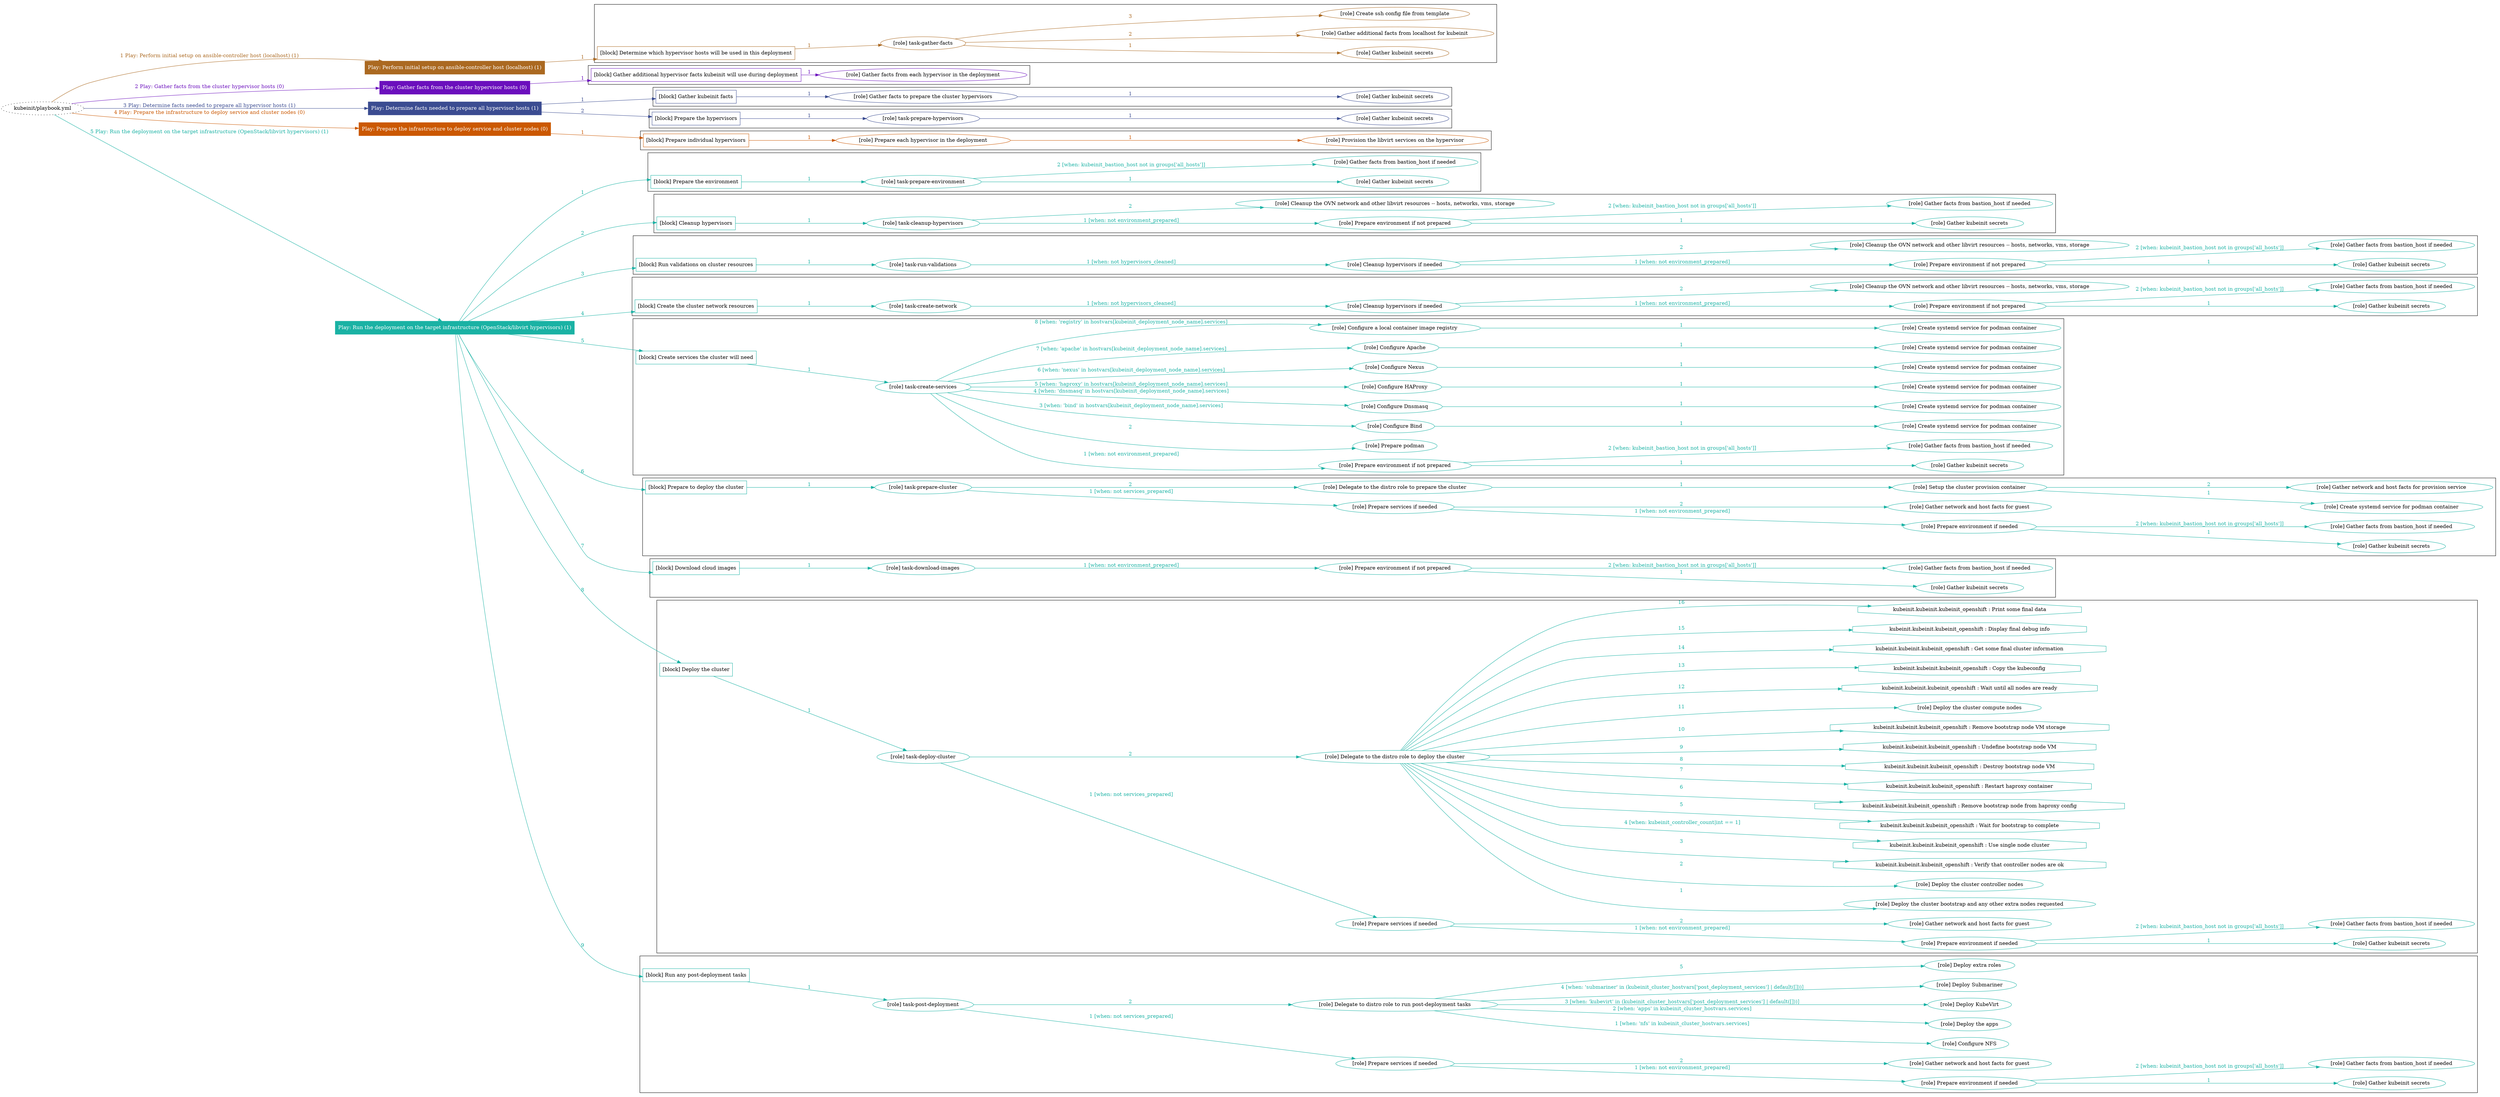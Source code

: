 digraph {
	graph [concentrate=true ordering=in rankdir=LR ratio=fill]
	edge [esep=5 sep=10]
	"kubeinit/playbook.yml" [URL="/home/runner/work/kubeinit/kubeinit/kubeinit/playbook.yml" id=playbook_0fa04921 style=dotted]
	"kubeinit/playbook.yml" -> play_e076de6a [label="1 Play: Perform initial setup on ansible-controller host (localhost) (1)" color="#ab6921" fontcolor="#ab6921" id=edge_play_e076de6a labeltooltip="1 Play: Perform initial setup on ansible-controller host (localhost) (1)" tooltip="1 Play: Perform initial setup on ansible-controller host (localhost) (1)"]
	subgraph "Play: Perform initial setup on ansible-controller host (localhost) (1)" {
		play_e076de6a [label="Play: Perform initial setup on ansible-controller host (localhost) (1)" URL="/home/runner/work/kubeinit/kubeinit/kubeinit/playbook.yml" color="#ab6921" fontcolor="#ffffff" id=play_e076de6a shape=box style=filled tooltip=localhost]
		play_e076de6a -> block_dc6c950f [label=1 color="#ab6921" fontcolor="#ab6921" id=edge_block_dc6c950f labeltooltip=1 tooltip=1]
		subgraph cluster_block_dc6c950f {
			block_dc6c950f [label="[block] Determine which hypervisor hosts will be used in this deployment" URL="/home/runner/work/kubeinit/kubeinit/kubeinit/playbook.yml" color="#ab6921" id=block_dc6c950f labeltooltip="Determine which hypervisor hosts will be used in this deployment" shape=box tooltip="Determine which hypervisor hosts will be used in this deployment"]
			block_dc6c950f -> role_a6e6f441 [label="1 " color="#ab6921" fontcolor="#ab6921" id=edge_role_a6e6f441 labeltooltip="1 " tooltip="1 "]
			subgraph "task-gather-facts" {
				role_a6e6f441 [label="[role] task-gather-facts" URL="/home/runner/work/kubeinit/kubeinit/kubeinit/playbook.yml" color="#ab6921" id=role_a6e6f441 tooltip="task-gather-facts"]
				role_a6e6f441 -> role_c9f23482 [label="1 " color="#ab6921" fontcolor="#ab6921" id=edge_role_c9f23482 labeltooltip="1 " tooltip="1 "]
				subgraph "Gather kubeinit secrets" {
					role_c9f23482 [label="[role] Gather kubeinit secrets" URL="/home/runner/.ansible/collections/ansible_collections/kubeinit/kubeinit/roles/kubeinit_prepare/tasks/build_hypervisors_group.yml" color="#ab6921" id=role_c9f23482 tooltip="Gather kubeinit secrets"]
				}
				role_a6e6f441 -> role_68ddd44d [label="2 " color="#ab6921" fontcolor="#ab6921" id=edge_role_68ddd44d labeltooltip="2 " tooltip="2 "]
				subgraph "Gather additional facts from localhost for kubeinit" {
					role_68ddd44d [label="[role] Gather additional facts from localhost for kubeinit" URL="/home/runner/.ansible/collections/ansible_collections/kubeinit/kubeinit/roles/kubeinit_prepare/tasks/build_hypervisors_group.yml" color="#ab6921" id=role_68ddd44d tooltip="Gather additional facts from localhost for kubeinit"]
				}
				role_a6e6f441 -> role_97f343ee [label="3 " color="#ab6921" fontcolor="#ab6921" id=edge_role_97f343ee labeltooltip="3 " tooltip="3 "]
				subgraph "Create ssh config file from template" {
					role_97f343ee [label="[role] Create ssh config file from template" URL="/home/runner/.ansible/collections/ansible_collections/kubeinit/kubeinit/roles/kubeinit_prepare/tasks/build_hypervisors_group.yml" color="#ab6921" id=role_97f343ee tooltip="Create ssh config file from template"]
				}
			}
		}
	}
	"kubeinit/playbook.yml" -> play_4fcb2e1f [label="2 Play: Gather facts from the cluster hypervisor hosts (0)" color="#6b0fbd" fontcolor="#6b0fbd" id=edge_play_4fcb2e1f labeltooltip="2 Play: Gather facts from the cluster hypervisor hosts (0)" tooltip="2 Play: Gather facts from the cluster hypervisor hosts (0)"]
	subgraph "Play: Gather facts from the cluster hypervisor hosts (0)" {
		play_4fcb2e1f [label="Play: Gather facts from the cluster hypervisor hosts (0)" URL="/home/runner/work/kubeinit/kubeinit/kubeinit/playbook.yml" color="#6b0fbd" fontcolor="#ffffff" id=play_4fcb2e1f shape=box style=filled tooltip="Play: Gather facts from the cluster hypervisor hosts (0)"]
		play_4fcb2e1f -> block_2bfc3418 [label=1 color="#6b0fbd" fontcolor="#6b0fbd" id=edge_block_2bfc3418 labeltooltip=1 tooltip=1]
		subgraph cluster_block_2bfc3418 {
			block_2bfc3418 [label="[block] Gather additional hypervisor facts kubeinit will use during deployment" URL="/home/runner/work/kubeinit/kubeinit/kubeinit/playbook.yml" color="#6b0fbd" id=block_2bfc3418 labeltooltip="Gather additional hypervisor facts kubeinit will use during deployment" shape=box tooltip="Gather additional hypervisor facts kubeinit will use during deployment"]
			block_2bfc3418 -> role_17d4d20e [label="1 " color="#6b0fbd" fontcolor="#6b0fbd" id=edge_role_17d4d20e labeltooltip="1 " tooltip="1 "]
			subgraph "Gather facts from each hypervisor in the deployment" {
				role_17d4d20e [label="[role] Gather facts from each hypervisor in the deployment" URL="/home/runner/work/kubeinit/kubeinit/kubeinit/playbook.yml" color="#6b0fbd" id=role_17d4d20e tooltip="Gather facts from each hypervisor in the deployment"]
			}
		}
	}
	"kubeinit/playbook.yml" -> play_7f5cf5a3 [label="3 Play: Determine facts needed to prepare all hypervisor hosts (1)" color="#3b4c91" fontcolor="#3b4c91" id=edge_play_7f5cf5a3 labeltooltip="3 Play: Determine facts needed to prepare all hypervisor hosts (1)" tooltip="3 Play: Determine facts needed to prepare all hypervisor hosts (1)"]
	subgraph "Play: Determine facts needed to prepare all hypervisor hosts (1)" {
		play_7f5cf5a3 [label="Play: Determine facts needed to prepare all hypervisor hosts (1)" URL="/home/runner/work/kubeinit/kubeinit/kubeinit/playbook.yml" color="#3b4c91" fontcolor="#ffffff" id=play_7f5cf5a3 shape=box style=filled tooltip=localhost]
		play_7f5cf5a3 -> block_0ebd4ff8 [label=1 color="#3b4c91" fontcolor="#3b4c91" id=edge_block_0ebd4ff8 labeltooltip=1 tooltip=1]
		subgraph cluster_block_0ebd4ff8 {
			block_0ebd4ff8 [label="[block] Gather kubeinit facts" URL="/home/runner/work/kubeinit/kubeinit/kubeinit/playbook.yml" color="#3b4c91" id=block_0ebd4ff8 labeltooltip="Gather kubeinit facts" shape=box tooltip="Gather kubeinit facts"]
			block_0ebd4ff8 -> role_6a927115 [label="1 " color="#3b4c91" fontcolor="#3b4c91" id=edge_role_6a927115 labeltooltip="1 " tooltip="1 "]
			subgraph "Gather facts to prepare the cluster hypervisors" {
				role_6a927115 [label="[role] Gather facts to prepare the cluster hypervisors" URL="/home/runner/work/kubeinit/kubeinit/kubeinit/playbook.yml" color="#3b4c91" id=role_6a927115 tooltip="Gather facts to prepare the cluster hypervisors"]
				role_6a927115 -> role_e4b0d57b [label="1 " color="#3b4c91" fontcolor="#3b4c91" id=edge_role_e4b0d57b labeltooltip="1 " tooltip="1 "]
				subgraph "Gather kubeinit secrets" {
					role_e4b0d57b [label="[role] Gather kubeinit secrets" URL="/home/runner/.ansible/collections/ansible_collections/kubeinit/kubeinit/roles/kubeinit_prepare/tasks/gather_kubeinit_facts.yml" color="#3b4c91" id=role_e4b0d57b tooltip="Gather kubeinit secrets"]
				}
			}
		}
		play_7f5cf5a3 -> block_b157caf7 [label=2 color="#3b4c91" fontcolor="#3b4c91" id=edge_block_b157caf7 labeltooltip=2 tooltip=2]
		subgraph cluster_block_b157caf7 {
			block_b157caf7 [label="[block] Prepare the hypervisors" URL="/home/runner/work/kubeinit/kubeinit/kubeinit/playbook.yml" color="#3b4c91" id=block_b157caf7 labeltooltip="Prepare the hypervisors" shape=box tooltip="Prepare the hypervisors"]
			block_b157caf7 -> role_3400e676 [label="1 " color="#3b4c91" fontcolor="#3b4c91" id=edge_role_3400e676 labeltooltip="1 " tooltip="1 "]
			subgraph "task-prepare-hypervisors" {
				role_3400e676 [label="[role] task-prepare-hypervisors" URL="/home/runner/work/kubeinit/kubeinit/kubeinit/playbook.yml" color="#3b4c91" id=role_3400e676 tooltip="task-prepare-hypervisors"]
				role_3400e676 -> role_5ebdc38c [label="1 " color="#3b4c91" fontcolor="#3b4c91" id=edge_role_5ebdc38c labeltooltip="1 " tooltip="1 "]
				subgraph "Gather kubeinit secrets" {
					role_5ebdc38c [label="[role] Gather kubeinit secrets" URL="/home/runner/.ansible/collections/ansible_collections/kubeinit/kubeinit/roles/kubeinit_prepare/tasks/gather_kubeinit_facts.yml" color="#3b4c91" id=role_5ebdc38c tooltip="Gather kubeinit secrets"]
				}
			}
		}
	}
	"kubeinit/playbook.yml" -> play_e85b53b2 [label="4 Play: Prepare the infrastructure to deploy service and cluster nodes (0)" color="#cb5801" fontcolor="#cb5801" id=edge_play_e85b53b2 labeltooltip="4 Play: Prepare the infrastructure to deploy service and cluster nodes (0)" tooltip="4 Play: Prepare the infrastructure to deploy service and cluster nodes (0)"]
	subgraph "Play: Prepare the infrastructure to deploy service and cluster nodes (0)" {
		play_e85b53b2 [label="Play: Prepare the infrastructure to deploy service and cluster nodes (0)" URL="/home/runner/work/kubeinit/kubeinit/kubeinit/playbook.yml" color="#cb5801" fontcolor="#ffffff" id=play_e85b53b2 shape=box style=filled tooltip="Play: Prepare the infrastructure to deploy service and cluster nodes (0)"]
		play_e85b53b2 -> block_70886ce5 [label=1 color="#cb5801" fontcolor="#cb5801" id=edge_block_70886ce5 labeltooltip=1 tooltip=1]
		subgraph cluster_block_70886ce5 {
			block_70886ce5 [label="[block] Prepare individual hypervisors" URL="/home/runner/work/kubeinit/kubeinit/kubeinit/playbook.yml" color="#cb5801" id=block_70886ce5 labeltooltip="Prepare individual hypervisors" shape=box tooltip="Prepare individual hypervisors"]
			block_70886ce5 -> role_8e0f3b02 [label="1 " color="#cb5801" fontcolor="#cb5801" id=edge_role_8e0f3b02 labeltooltip="1 " tooltip="1 "]
			subgraph "Prepare each hypervisor in the deployment" {
				role_8e0f3b02 [label="[role] Prepare each hypervisor in the deployment" URL="/home/runner/work/kubeinit/kubeinit/kubeinit/playbook.yml" color="#cb5801" id=role_8e0f3b02 tooltip="Prepare each hypervisor in the deployment"]
				role_8e0f3b02 -> role_0ad50e66 [label="1 " color="#cb5801" fontcolor="#cb5801" id=edge_role_0ad50e66 labeltooltip="1 " tooltip="1 "]
				subgraph "Provision the libvirt services on the hypervisor" {
					role_0ad50e66 [label="[role] Provision the libvirt services on the hypervisor" URL="/home/runner/.ansible/collections/ansible_collections/kubeinit/kubeinit/roles/kubeinit_prepare/tasks/prepare_hypervisor.yml" color="#cb5801" id=role_0ad50e66 tooltip="Provision the libvirt services on the hypervisor"]
				}
			}
		}
	}
	"kubeinit/playbook.yml" -> play_2dfc1267 [label="5 Play: Run the deployment on the target infrastructure (OpenStack/libvirt hypervisors) (1)" color="#1ab2a4" fontcolor="#1ab2a4" id=edge_play_2dfc1267 labeltooltip="5 Play: Run the deployment on the target infrastructure (OpenStack/libvirt hypervisors) (1)" tooltip="5 Play: Run the deployment on the target infrastructure (OpenStack/libvirt hypervisors) (1)"]
	subgraph "Play: Run the deployment on the target infrastructure (OpenStack/libvirt hypervisors) (1)" {
		play_2dfc1267 [label="Play: Run the deployment on the target infrastructure (OpenStack/libvirt hypervisors) (1)" URL="/home/runner/work/kubeinit/kubeinit/kubeinit/playbook.yml" color="#1ab2a4" fontcolor="#ffffff" id=play_2dfc1267 shape=box style=filled tooltip=localhost]
		play_2dfc1267 -> block_8573de5f [label=1 color="#1ab2a4" fontcolor="#1ab2a4" id=edge_block_8573de5f labeltooltip=1 tooltip=1]
		subgraph cluster_block_8573de5f {
			block_8573de5f [label="[block] Prepare the environment" URL="/home/runner/work/kubeinit/kubeinit/kubeinit/playbook.yml" color="#1ab2a4" id=block_8573de5f labeltooltip="Prepare the environment" shape=box tooltip="Prepare the environment"]
			block_8573de5f -> role_940950f2 [label="1 " color="#1ab2a4" fontcolor="#1ab2a4" id=edge_role_940950f2 labeltooltip="1 " tooltip="1 "]
			subgraph "task-prepare-environment" {
				role_940950f2 [label="[role] task-prepare-environment" URL="/home/runner/work/kubeinit/kubeinit/kubeinit/playbook.yml" color="#1ab2a4" id=role_940950f2 tooltip="task-prepare-environment"]
				role_940950f2 -> role_560840c6 [label="1 " color="#1ab2a4" fontcolor="#1ab2a4" id=edge_role_560840c6 labeltooltip="1 " tooltip="1 "]
				subgraph "Gather kubeinit secrets" {
					role_560840c6 [label="[role] Gather kubeinit secrets" URL="/home/runner/.ansible/collections/ansible_collections/kubeinit/kubeinit/roles/kubeinit_prepare/tasks/gather_kubeinit_facts.yml" color="#1ab2a4" id=role_560840c6 tooltip="Gather kubeinit secrets"]
				}
				role_940950f2 -> role_d4827a5c [label="2 [when: kubeinit_bastion_host not in groups['all_hosts']]" color="#1ab2a4" fontcolor="#1ab2a4" id=edge_role_d4827a5c labeltooltip="2 [when: kubeinit_bastion_host not in groups['all_hosts']]" tooltip="2 [when: kubeinit_bastion_host not in groups['all_hosts']]"]
				subgraph "Gather facts from bastion_host if needed" {
					role_d4827a5c [label="[role] Gather facts from bastion_host if needed" URL="/home/runner/.ansible/collections/ansible_collections/kubeinit/kubeinit/roles/kubeinit_prepare/tasks/main.yml" color="#1ab2a4" id=role_d4827a5c tooltip="Gather facts from bastion_host if needed"]
				}
			}
		}
		play_2dfc1267 -> block_7d630df0 [label=2 color="#1ab2a4" fontcolor="#1ab2a4" id=edge_block_7d630df0 labeltooltip=2 tooltip=2]
		subgraph cluster_block_7d630df0 {
			block_7d630df0 [label="[block] Cleanup hypervisors" URL="/home/runner/work/kubeinit/kubeinit/kubeinit/playbook.yml" color="#1ab2a4" id=block_7d630df0 labeltooltip="Cleanup hypervisors" shape=box tooltip="Cleanup hypervisors"]
			block_7d630df0 -> role_e759a8ca [label="1 " color="#1ab2a4" fontcolor="#1ab2a4" id=edge_role_e759a8ca labeltooltip="1 " tooltip="1 "]
			subgraph "task-cleanup-hypervisors" {
				role_e759a8ca [label="[role] task-cleanup-hypervisors" URL="/home/runner/work/kubeinit/kubeinit/kubeinit/playbook.yml" color="#1ab2a4" id=role_e759a8ca tooltip="task-cleanup-hypervisors"]
				role_e759a8ca -> role_7347b9a8 [label="1 [when: not environment_prepared]" color="#1ab2a4" fontcolor="#1ab2a4" id=edge_role_7347b9a8 labeltooltip="1 [when: not environment_prepared]" tooltip="1 [when: not environment_prepared]"]
				subgraph "Prepare environment if not prepared" {
					role_7347b9a8 [label="[role] Prepare environment if not prepared" URL="/home/runner/.ansible/collections/ansible_collections/kubeinit/kubeinit/roles/kubeinit_libvirt/tasks/cleanup_hypervisors.yml" color="#1ab2a4" id=role_7347b9a8 tooltip="Prepare environment if not prepared"]
					role_7347b9a8 -> role_3bb56eca [label="1 " color="#1ab2a4" fontcolor="#1ab2a4" id=edge_role_3bb56eca labeltooltip="1 " tooltip="1 "]
					subgraph "Gather kubeinit secrets" {
						role_3bb56eca [label="[role] Gather kubeinit secrets" URL="/home/runner/.ansible/collections/ansible_collections/kubeinit/kubeinit/roles/kubeinit_prepare/tasks/gather_kubeinit_facts.yml" color="#1ab2a4" id=role_3bb56eca tooltip="Gather kubeinit secrets"]
					}
					role_7347b9a8 -> role_ee92e6c6 [label="2 [when: kubeinit_bastion_host not in groups['all_hosts']]" color="#1ab2a4" fontcolor="#1ab2a4" id=edge_role_ee92e6c6 labeltooltip="2 [when: kubeinit_bastion_host not in groups['all_hosts']]" tooltip="2 [when: kubeinit_bastion_host not in groups['all_hosts']]"]
					subgraph "Gather facts from bastion_host if needed" {
						role_ee92e6c6 [label="[role] Gather facts from bastion_host if needed" URL="/home/runner/.ansible/collections/ansible_collections/kubeinit/kubeinit/roles/kubeinit_prepare/tasks/main.yml" color="#1ab2a4" id=role_ee92e6c6 tooltip="Gather facts from bastion_host if needed"]
					}
				}
				role_e759a8ca -> role_2d4527f3 [label="2 " color="#1ab2a4" fontcolor="#1ab2a4" id=edge_role_2d4527f3 labeltooltip="2 " tooltip="2 "]
				subgraph "Cleanup the OVN network and other libvirt resources -- hosts, networks, vms, storage" {
					role_2d4527f3 [label="[role] Cleanup the OVN network and other libvirt resources -- hosts, networks, vms, storage" URL="/home/runner/.ansible/collections/ansible_collections/kubeinit/kubeinit/roles/kubeinit_libvirt/tasks/cleanup_hypervisors.yml" color="#1ab2a4" id=role_2d4527f3 tooltip="Cleanup the OVN network and other libvirt resources -- hosts, networks, vms, storage"]
				}
			}
		}
		play_2dfc1267 -> block_4748a9b4 [label=3 color="#1ab2a4" fontcolor="#1ab2a4" id=edge_block_4748a9b4 labeltooltip=3 tooltip=3]
		subgraph cluster_block_4748a9b4 {
			block_4748a9b4 [label="[block] Run validations on cluster resources" URL="/home/runner/work/kubeinit/kubeinit/kubeinit/playbook.yml" color="#1ab2a4" id=block_4748a9b4 labeltooltip="Run validations on cluster resources" shape=box tooltip="Run validations on cluster resources"]
			block_4748a9b4 -> role_20a52fe1 [label="1 " color="#1ab2a4" fontcolor="#1ab2a4" id=edge_role_20a52fe1 labeltooltip="1 " tooltip="1 "]
			subgraph "task-run-validations" {
				role_20a52fe1 [label="[role] task-run-validations" URL="/home/runner/work/kubeinit/kubeinit/kubeinit/playbook.yml" color="#1ab2a4" id=role_20a52fe1 tooltip="task-run-validations"]
				role_20a52fe1 -> role_279c3eee [label="1 [when: not hypervisors_cleaned]" color="#1ab2a4" fontcolor="#1ab2a4" id=edge_role_279c3eee labeltooltip="1 [when: not hypervisors_cleaned]" tooltip="1 [when: not hypervisors_cleaned]"]
				subgraph "Cleanup hypervisors if needed" {
					role_279c3eee [label="[role] Cleanup hypervisors if needed" URL="/home/runner/.ansible/collections/ansible_collections/kubeinit/kubeinit/roles/kubeinit_validations/tasks/main.yml" color="#1ab2a4" id=role_279c3eee tooltip="Cleanup hypervisors if needed"]
					role_279c3eee -> role_2a76811b [label="1 [when: not environment_prepared]" color="#1ab2a4" fontcolor="#1ab2a4" id=edge_role_2a76811b labeltooltip="1 [when: not environment_prepared]" tooltip="1 [when: not environment_prepared]"]
					subgraph "Prepare environment if not prepared" {
						role_2a76811b [label="[role] Prepare environment if not prepared" URL="/home/runner/.ansible/collections/ansible_collections/kubeinit/kubeinit/roles/kubeinit_libvirt/tasks/cleanup_hypervisors.yml" color="#1ab2a4" id=role_2a76811b tooltip="Prepare environment if not prepared"]
						role_2a76811b -> role_280d055b [label="1 " color="#1ab2a4" fontcolor="#1ab2a4" id=edge_role_280d055b labeltooltip="1 " tooltip="1 "]
						subgraph "Gather kubeinit secrets" {
							role_280d055b [label="[role] Gather kubeinit secrets" URL="/home/runner/.ansible/collections/ansible_collections/kubeinit/kubeinit/roles/kubeinit_prepare/tasks/gather_kubeinit_facts.yml" color="#1ab2a4" id=role_280d055b tooltip="Gather kubeinit secrets"]
						}
						role_2a76811b -> role_85e46593 [label="2 [when: kubeinit_bastion_host not in groups['all_hosts']]" color="#1ab2a4" fontcolor="#1ab2a4" id=edge_role_85e46593 labeltooltip="2 [when: kubeinit_bastion_host not in groups['all_hosts']]" tooltip="2 [when: kubeinit_bastion_host not in groups['all_hosts']]"]
						subgraph "Gather facts from bastion_host if needed" {
							role_85e46593 [label="[role] Gather facts from bastion_host if needed" URL="/home/runner/.ansible/collections/ansible_collections/kubeinit/kubeinit/roles/kubeinit_prepare/tasks/main.yml" color="#1ab2a4" id=role_85e46593 tooltip="Gather facts from bastion_host if needed"]
						}
					}
					role_279c3eee -> role_9de65126 [label="2 " color="#1ab2a4" fontcolor="#1ab2a4" id=edge_role_9de65126 labeltooltip="2 " tooltip="2 "]
					subgraph "Cleanup the OVN network and other libvirt resources -- hosts, networks, vms, storage" {
						role_9de65126 [label="[role] Cleanup the OVN network and other libvirt resources -- hosts, networks, vms, storage" URL="/home/runner/.ansible/collections/ansible_collections/kubeinit/kubeinit/roles/kubeinit_libvirt/tasks/cleanup_hypervisors.yml" color="#1ab2a4" id=role_9de65126 tooltip="Cleanup the OVN network and other libvirt resources -- hosts, networks, vms, storage"]
					}
				}
			}
		}
		play_2dfc1267 -> block_26a7fe11 [label=4 color="#1ab2a4" fontcolor="#1ab2a4" id=edge_block_26a7fe11 labeltooltip=4 tooltip=4]
		subgraph cluster_block_26a7fe11 {
			block_26a7fe11 [label="[block] Create the cluster network resources" URL="/home/runner/work/kubeinit/kubeinit/kubeinit/playbook.yml" color="#1ab2a4" id=block_26a7fe11 labeltooltip="Create the cluster network resources" shape=box tooltip="Create the cluster network resources"]
			block_26a7fe11 -> role_3e7ed0b0 [label="1 " color="#1ab2a4" fontcolor="#1ab2a4" id=edge_role_3e7ed0b0 labeltooltip="1 " tooltip="1 "]
			subgraph "task-create-network" {
				role_3e7ed0b0 [label="[role] task-create-network" URL="/home/runner/work/kubeinit/kubeinit/kubeinit/playbook.yml" color="#1ab2a4" id=role_3e7ed0b0 tooltip="task-create-network"]
				role_3e7ed0b0 -> role_7c854e51 [label="1 [when: not hypervisors_cleaned]" color="#1ab2a4" fontcolor="#1ab2a4" id=edge_role_7c854e51 labeltooltip="1 [when: not hypervisors_cleaned]" tooltip="1 [when: not hypervisors_cleaned]"]
				subgraph "Cleanup hypervisors if needed" {
					role_7c854e51 [label="[role] Cleanup hypervisors if needed" URL="/home/runner/.ansible/collections/ansible_collections/kubeinit/kubeinit/roles/kubeinit_libvirt/tasks/create_network.yml" color="#1ab2a4" id=role_7c854e51 tooltip="Cleanup hypervisors if needed"]
					role_7c854e51 -> role_d7b5487a [label="1 [when: not environment_prepared]" color="#1ab2a4" fontcolor="#1ab2a4" id=edge_role_d7b5487a labeltooltip="1 [when: not environment_prepared]" tooltip="1 [when: not environment_prepared]"]
					subgraph "Prepare environment if not prepared" {
						role_d7b5487a [label="[role] Prepare environment if not prepared" URL="/home/runner/.ansible/collections/ansible_collections/kubeinit/kubeinit/roles/kubeinit_libvirt/tasks/cleanup_hypervisors.yml" color="#1ab2a4" id=role_d7b5487a tooltip="Prepare environment if not prepared"]
						role_d7b5487a -> role_04d8aa39 [label="1 " color="#1ab2a4" fontcolor="#1ab2a4" id=edge_role_04d8aa39 labeltooltip="1 " tooltip="1 "]
						subgraph "Gather kubeinit secrets" {
							role_04d8aa39 [label="[role] Gather kubeinit secrets" URL="/home/runner/.ansible/collections/ansible_collections/kubeinit/kubeinit/roles/kubeinit_prepare/tasks/gather_kubeinit_facts.yml" color="#1ab2a4" id=role_04d8aa39 tooltip="Gather kubeinit secrets"]
						}
						role_d7b5487a -> role_050a5434 [label="2 [when: kubeinit_bastion_host not in groups['all_hosts']]" color="#1ab2a4" fontcolor="#1ab2a4" id=edge_role_050a5434 labeltooltip="2 [when: kubeinit_bastion_host not in groups['all_hosts']]" tooltip="2 [when: kubeinit_bastion_host not in groups['all_hosts']]"]
						subgraph "Gather facts from bastion_host if needed" {
							role_050a5434 [label="[role] Gather facts from bastion_host if needed" URL="/home/runner/.ansible/collections/ansible_collections/kubeinit/kubeinit/roles/kubeinit_prepare/tasks/main.yml" color="#1ab2a4" id=role_050a5434 tooltip="Gather facts from bastion_host if needed"]
						}
					}
					role_7c854e51 -> role_04660c5a [label="2 " color="#1ab2a4" fontcolor="#1ab2a4" id=edge_role_04660c5a labeltooltip="2 " tooltip="2 "]
					subgraph "Cleanup the OVN network and other libvirt resources -- hosts, networks, vms, storage" {
						role_04660c5a [label="[role] Cleanup the OVN network and other libvirt resources -- hosts, networks, vms, storage" URL="/home/runner/.ansible/collections/ansible_collections/kubeinit/kubeinit/roles/kubeinit_libvirt/tasks/cleanup_hypervisors.yml" color="#1ab2a4" id=role_04660c5a tooltip="Cleanup the OVN network and other libvirt resources -- hosts, networks, vms, storage"]
					}
				}
			}
		}
		play_2dfc1267 -> block_587d96e2 [label=5 color="#1ab2a4" fontcolor="#1ab2a4" id=edge_block_587d96e2 labeltooltip=5 tooltip=5]
		subgraph cluster_block_587d96e2 {
			block_587d96e2 [label="[block] Create services the cluster will need" URL="/home/runner/work/kubeinit/kubeinit/kubeinit/playbook.yml" color="#1ab2a4" id=block_587d96e2 labeltooltip="Create services the cluster will need" shape=box tooltip="Create services the cluster will need"]
			block_587d96e2 -> role_eae68827 [label="1 " color="#1ab2a4" fontcolor="#1ab2a4" id=edge_role_eae68827 labeltooltip="1 " tooltip="1 "]
			subgraph "task-create-services" {
				role_eae68827 [label="[role] task-create-services" URL="/home/runner/work/kubeinit/kubeinit/kubeinit/playbook.yml" color="#1ab2a4" id=role_eae68827 tooltip="task-create-services"]
				role_eae68827 -> role_3bcf0bf5 [label="1 [when: not environment_prepared]" color="#1ab2a4" fontcolor="#1ab2a4" id=edge_role_3bcf0bf5 labeltooltip="1 [when: not environment_prepared]" tooltip="1 [when: not environment_prepared]"]
				subgraph "Prepare environment if not prepared" {
					role_3bcf0bf5 [label="[role] Prepare environment if not prepared" URL="/home/runner/.ansible/collections/ansible_collections/kubeinit/kubeinit/roles/kubeinit_services/tasks/main.yml" color="#1ab2a4" id=role_3bcf0bf5 tooltip="Prepare environment if not prepared"]
					role_3bcf0bf5 -> role_95ec4dc4 [label="1 " color="#1ab2a4" fontcolor="#1ab2a4" id=edge_role_95ec4dc4 labeltooltip="1 " tooltip="1 "]
					subgraph "Gather kubeinit secrets" {
						role_95ec4dc4 [label="[role] Gather kubeinit secrets" URL="/home/runner/.ansible/collections/ansible_collections/kubeinit/kubeinit/roles/kubeinit_prepare/tasks/gather_kubeinit_facts.yml" color="#1ab2a4" id=role_95ec4dc4 tooltip="Gather kubeinit secrets"]
					}
					role_3bcf0bf5 -> role_1c89cf77 [label="2 [when: kubeinit_bastion_host not in groups['all_hosts']]" color="#1ab2a4" fontcolor="#1ab2a4" id=edge_role_1c89cf77 labeltooltip="2 [when: kubeinit_bastion_host not in groups['all_hosts']]" tooltip="2 [when: kubeinit_bastion_host not in groups['all_hosts']]"]
					subgraph "Gather facts from bastion_host if needed" {
						role_1c89cf77 [label="[role] Gather facts from bastion_host if needed" URL="/home/runner/.ansible/collections/ansible_collections/kubeinit/kubeinit/roles/kubeinit_prepare/tasks/main.yml" color="#1ab2a4" id=role_1c89cf77 tooltip="Gather facts from bastion_host if needed"]
					}
				}
				role_eae68827 -> role_b178df1f [label="2 " color="#1ab2a4" fontcolor="#1ab2a4" id=edge_role_b178df1f labeltooltip="2 " tooltip="2 "]
				subgraph "Prepare podman" {
					role_b178df1f [label="[role] Prepare podman" URL="/home/runner/.ansible/collections/ansible_collections/kubeinit/kubeinit/roles/kubeinit_services/tasks/00_create_service_pod.yml" color="#1ab2a4" id=role_b178df1f tooltip="Prepare podman"]
				}
				role_eae68827 -> role_2e9172dc [label="3 [when: 'bind' in hostvars[kubeinit_deployment_node_name].services]" color="#1ab2a4" fontcolor="#1ab2a4" id=edge_role_2e9172dc labeltooltip="3 [when: 'bind' in hostvars[kubeinit_deployment_node_name].services]" tooltip="3 [when: 'bind' in hostvars[kubeinit_deployment_node_name].services]"]
				subgraph "Configure Bind" {
					role_2e9172dc [label="[role] Configure Bind" URL="/home/runner/.ansible/collections/ansible_collections/kubeinit/kubeinit/roles/kubeinit_services/tasks/start_services_containers.yml" color="#1ab2a4" id=role_2e9172dc tooltip="Configure Bind"]
					role_2e9172dc -> role_46ebaf37 [label="1 " color="#1ab2a4" fontcolor="#1ab2a4" id=edge_role_46ebaf37 labeltooltip="1 " tooltip="1 "]
					subgraph "Create systemd service for podman container" {
						role_46ebaf37 [label="[role] Create systemd service for podman container" URL="/home/runner/.ansible/collections/ansible_collections/kubeinit/kubeinit/roles/kubeinit_bind/tasks/main.yml" color="#1ab2a4" id=role_46ebaf37 tooltip="Create systemd service for podman container"]
					}
				}
				role_eae68827 -> role_d30328cf [label="4 [when: 'dnsmasq' in hostvars[kubeinit_deployment_node_name].services]" color="#1ab2a4" fontcolor="#1ab2a4" id=edge_role_d30328cf labeltooltip="4 [when: 'dnsmasq' in hostvars[kubeinit_deployment_node_name].services]" tooltip="4 [when: 'dnsmasq' in hostvars[kubeinit_deployment_node_name].services]"]
				subgraph "Configure Dnsmasq" {
					role_d30328cf [label="[role] Configure Dnsmasq" URL="/home/runner/.ansible/collections/ansible_collections/kubeinit/kubeinit/roles/kubeinit_services/tasks/start_services_containers.yml" color="#1ab2a4" id=role_d30328cf tooltip="Configure Dnsmasq"]
					role_d30328cf -> role_c5271168 [label="1 " color="#1ab2a4" fontcolor="#1ab2a4" id=edge_role_c5271168 labeltooltip="1 " tooltip="1 "]
					subgraph "Create systemd service for podman container" {
						role_c5271168 [label="[role] Create systemd service for podman container" URL="/home/runner/.ansible/collections/ansible_collections/kubeinit/kubeinit/roles/kubeinit_dnsmasq/tasks/main.yml" color="#1ab2a4" id=role_c5271168 tooltip="Create systemd service for podman container"]
					}
				}
				role_eae68827 -> role_985c0a6b [label="5 [when: 'haproxy' in hostvars[kubeinit_deployment_node_name].services]" color="#1ab2a4" fontcolor="#1ab2a4" id=edge_role_985c0a6b labeltooltip="5 [when: 'haproxy' in hostvars[kubeinit_deployment_node_name].services]" tooltip="5 [when: 'haproxy' in hostvars[kubeinit_deployment_node_name].services]"]
				subgraph "Configure HAProxy" {
					role_985c0a6b [label="[role] Configure HAProxy" URL="/home/runner/.ansible/collections/ansible_collections/kubeinit/kubeinit/roles/kubeinit_services/tasks/start_services_containers.yml" color="#1ab2a4" id=role_985c0a6b tooltip="Configure HAProxy"]
					role_985c0a6b -> role_fa037cb7 [label="1 " color="#1ab2a4" fontcolor="#1ab2a4" id=edge_role_fa037cb7 labeltooltip="1 " tooltip="1 "]
					subgraph "Create systemd service for podman container" {
						role_fa037cb7 [label="[role] Create systemd service for podman container" URL="/home/runner/.ansible/collections/ansible_collections/kubeinit/kubeinit/roles/kubeinit_haproxy/tasks/main.yml" color="#1ab2a4" id=role_fa037cb7 tooltip="Create systemd service for podman container"]
					}
				}
				role_eae68827 -> role_628ab729 [label="6 [when: 'nexus' in hostvars[kubeinit_deployment_node_name].services]" color="#1ab2a4" fontcolor="#1ab2a4" id=edge_role_628ab729 labeltooltip="6 [when: 'nexus' in hostvars[kubeinit_deployment_node_name].services]" tooltip="6 [when: 'nexus' in hostvars[kubeinit_deployment_node_name].services]"]
				subgraph "Configure Nexus" {
					role_628ab729 [label="[role] Configure Nexus" URL="/home/runner/.ansible/collections/ansible_collections/kubeinit/kubeinit/roles/kubeinit_services/tasks/start_services_containers.yml" color="#1ab2a4" id=role_628ab729 tooltip="Configure Nexus"]
					role_628ab729 -> role_b8e625db [label="1 " color="#1ab2a4" fontcolor="#1ab2a4" id=edge_role_b8e625db labeltooltip="1 " tooltip="1 "]
					subgraph "Create systemd service for podman container" {
						role_b8e625db [label="[role] Create systemd service for podman container" URL="/home/runner/.ansible/collections/ansible_collections/kubeinit/kubeinit/roles/kubeinit_nexus/tasks/main.yml" color="#1ab2a4" id=role_b8e625db tooltip="Create systemd service for podman container"]
					}
				}
				role_eae68827 -> role_2ea1ea09 [label="7 [when: 'apache' in hostvars[kubeinit_deployment_node_name].services]" color="#1ab2a4" fontcolor="#1ab2a4" id=edge_role_2ea1ea09 labeltooltip="7 [when: 'apache' in hostvars[kubeinit_deployment_node_name].services]" tooltip="7 [when: 'apache' in hostvars[kubeinit_deployment_node_name].services]"]
				subgraph "Configure Apache" {
					role_2ea1ea09 [label="[role] Configure Apache" URL="/home/runner/.ansible/collections/ansible_collections/kubeinit/kubeinit/roles/kubeinit_services/tasks/start_services_containers.yml" color="#1ab2a4" id=role_2ea1ea09 tooltip="Configure Apache"]
					role_2ea1ea09 -> role_d70a9bab [label="1 " color="#1ab2a4" fontcolor="#1ab2a4" id=edge_role_d70a9bab labeltooltip="1 " tooltip="1 "]
					subgraph "Create systemd service for podman container" {
						role_d70a9bab [label="[role] Create systemd service for podman container" URL="/home/runner/.ansible/collections/ansible_collections/kubeinit/kubeinit/roles/kubeinit_apache/tasks/main.yml" color="#1ab2a4" id=role_d70a9bab tooltip="Create systemd service for podman container"]
					}
				}
				role_eae68827 -> role_00b4c952 [label="8 [when: 'registry' in hostvars[kubeinit_deployment_node_name].services]" color="#1ab2a4" fontcolor="#1ab2a4" id=edge_role_00b4c952 labeltooltip="8 [when: 'registry' in hostvars[kubeinit_deployment_node_name].services]" tooltip="8 [when: 'registry' in hostvars[kubeinit_deployment_node_name].services]"]
				subgraph "Configure a local container image registry" {
					role_00b4c952 [label="[role] Configure a local container image registry" URL="/home/runner/.ansible/collections/ansible_collections/kubeinit/kubeinit/roles/kubeinit_services/tasks/start_services_containers.yml" color="#1ab2a4" id=role_00b4c952 tooltip="Configure a local container image registry"]
					role_00b4c952 -> role_f44cc7db [label="1 " color="#1ab2a4" fontcolor="#1ab2a4" id=edge_role_f44cc7db labeltooltip="1 " tooltip="1 "]
					subgraph "Create systemd service for podman container" {
						role_f44cc7db [label="[role] Create systemd service for podman container" URL="/home/runner/.ansible/collections/ansible_collections/kubeinit/kubeinit/roles/kubeinit_registry/tasks/main.yml" color="#1ab2a4" id=role_f44cc7db tooltip="Create systemd service for podman container"]
					}
				}
			}
		}
		play_2dfc1267 -> block_44d6c3e5 [label=6 color="#1ab2a4" fontcolor="#1ab2a4" id=edge_block_44d6c3e5 labeltooltip=6 tooltip=6]
		subgraph cluster_block_44d6c3e5 {
			block_44d6c3e5 [label="[block] Prepare to deploy the cluster" URL="/home/runner/work/kubeinit/kubeinit/kubeinit/playbook.yml" color="#1ab2a4" id=block_44d6c3e5 labeltooltip="Prepare to deploy the cluster" shape=box tooltip="Prepare to deploy the cluster"]
			block_44d6c3e5 -> role_8741a0d2 [label="1 " color="#1ab2a4" fontcolor="#1ab2a4" id=edge_role_8741a0d2 labeltooltip="1 " tooltip="1 "]
			subgraph "task-prepare-cluster" {
				role_8741a0d2 [label="[role] task-prepare-cluster" URL="/home/runner/work/kubeinit/kubeinit/kubeinit/playbook.yml" color="#1ab2a4" id=role_8741a0d2 tooltip="task-prepare-cluster"]
				role_8741a0d2 -> role_cd1d9264 [label="1 [when: not services_prepared]" color="#1ab2a4" fontcolor="#1ab2a4" id=edge_role_cd1d9264 labeltooltip="1 [when: not services_prepared]" tooltip="1 [when: not services_prepared]"]
				subgraph "Prepare services if needed" {
					role_cd1d9264 [label="[role] Prepare services if needed" URL="/home/runner/.ansible/collections/ansible_collections/kubeinit/kubeinit/roles/kubeinit_prepare/tasks/prepare_cluster.yml" color="#1ab2a4" id=role_cd1d9264 tooltip="Prepare services if needed"]
					role_cd1d9264 -> role_b46876ea [label="1 [when: not environment_prepared]" color="#1ab2a4" fontcolor="#1ab2a4" id=edge_role_b46876ea labeltooltip="1 [when: not environment_prepared]" tooltip="1 [when: not environment_prepared]"]
					subgraph "Prepare environment if needed" {
						role_b46876ea [label="[role] Prepare environment if needed" URL="/home/runner/.ansible/collections/ansible_collections/kubeinit/kubeinit/roles/kubeinit_services/tasks/prepare_services.yml" color="#1ab2a4" id=role_b46876ea tooltip="Prepare environment if needed"]
						role_b46876ea -> role_004389d3 [label="1 " color="#1ab2a4" fontcolor="#1ab2a4" id=edge_role_004389d3 labeltooltip="1 " tooltip="1 "]
						subgraph "Gather kubeinit secrets" {
							role_004389d3 [label="[role] Gather kubeinit secrets" URL="/home/runner/.ansible/collections/ansible_collections/kubeinit/kubeinit/roles/kubeinit_prepare/tasks/gather_kubeinit_facts.yml" color="#1ab2a4" id=role_004389d3 tooltip="Gather kubeinit secrets"]
						}
						role_b46876ea -> role_c25bf441 [label="2 [when: kubeinit_bastion_host not in groups['all_hosts']]" color="#1ab2a4" fontcolor="#1ab2a4" id=edge_role_c25bf441 labeltooltip="2 [when: kubeinit_bastion_host not in groups['all_hosts']]" tooltip="2 [when: kubeinit_bastion_host not in groups['all_hosts']]"]
						subgraph "Gather facts from bastion_host if needed" {
							role_c25bf441 [label="[role] Gather facts from bastion_host if needed" URL="/home/runner/.ansible/collections/ansible_collections/kubeinit/kubeinit/roles/kubeinit_prepare/tasks/main.yml" color="#1ab2a4" id=role_c25bf441 tooltip="Gather facts from bastion_host if needed"]
						}
					}
					role_cd1d9264 -> role_0452aa64 [label="2 " color="#1ab2a4" fontcolor="#1ab2a4" id=edge_role_0452aa64 labeltooltip="2 " tooltip="2 "]
					subgraph "Gather network and host facts for guest" {
						role_0452aa64 [label="[role] Gather network and host facts for guest" URL="/home/runner/.ansible/collections/ansible_collections/kubeinit/kubeinit/roles/kubeinit_services/tasks/prepare_services.yml" color="#1ab2a4" id=role_0452aa64 tooltip="Gather network and host facts for guest"]
					}
				}
				role_8741a0d2 -> role_a40bdacb [label="2 " color="#1ab2a4" fontcolor="#1ab2a4" id=edge_role_a40bdacb labeltooltip="2 " tooltip="2 "]
				subgraph "Delegate to the distro role to prepare the cluster" {
					role_a40bdacb [label="[role] Delegate to the distro role to prepare the cluster" URL="/home/runner/.ansible/collections/ansible_collections/kubeinit/kubeinit/roles/kubeinit_prepare/tasks/prepare_cluster.yml" color="#1ab2a4" id=role_a40bdacb tooltip="Delegate to the distro role to prepare the cluster"]
					role_a40bdacb -> role_3aa26ddc [label="1 " color="#1ab2a4" fontcolor="#1ab2a4" id=edge_role_3aa26ddc labeltooltip="1 " tooltip="1 "]
					subgraph "Setup the cluster provision container" {
						role_3aa26ddc [label="[role] Setup the cluster provision container" URL="/home/runner/.ansible/collections/ansible_collections/kubeinit/kubeinit/roles/kubeinit_openshift/tasks/prepare_cluster.yml" color="#1ab2a4" id=role_3aa26ddc tooltip="Setup the cluster provision container"]
						role_3aa26ddc -> role_2722f566 [label="1 " color="#1ab2a4" fontcolor="#1ab2a4" id=edge_role_2722f566 labeltooltip="1 " tooltip="1 "]
						subgraph "Create systemd service for podman container" {
							role_2722f566 [label="[role] Create systemd service for podman container" URL="/home/runner/.ansible/collections/ansible_collections/kubeinit/kubeinit/roles/kubeinit_services/tasks/create_provision_container.yml" color="#1ab2a4" id=role_2722f566 tooltip="Create systemd service for podman container"]
						}
						role_3aa26ddc -> role_dac9e54d [label="2 " color="#1ab2a4" fontcolor="#1ab2a4" id=edge_role_dac9e54d labeltooltip="2 " tooltip="2 "]
						subgraph "Gather network and host facts for provision service" {
							role_dac9e54d [label="[role] Gather network and host facts for provision service" URL="/home/runner/.ansible/collections/ansible_collections/kubeinit/kubeinit/roles/kubeinit_services/tasks/create_provision_container.yml" color="#1ab2a4" id=role_dac9e54d tooltip="Gather network and host facts for provision service"]
						}
					}
				}
			}
		}
		play_2dfc1267 -> block_c3bf9a77 [label=7 color="#1ab2a4" fontcolor="#1ab2a4" id=edge_block_c3bf9a77 labeltooltip=7 tooltip=7]
		subgraph cluster_block_c3bf9a77 {
			block_c3bf9a77 [label="[block] Download cloud images" URL="/home/runner/work/kubeinit/kubeinit/kubeinit/playbook.yml" color="#1ab2a4" id=block_c3bf9a77 labeltooltip="Download cloud images" shape=box tooltip="Download cloud images"]
			block_c3bf9a77 -> role_a96c441d [label="1 " color="#1ab2a4" fontcolor="#1ab2a4" id=edge_role_a96c441d labeltooltip="1 " tooltip="1 "]
			subgraph "task-download-images" {
				role_a96c441d [label="[role] task-download-images" URL="/home/runner/work/kubeinit/kubeinit/kubeinit/playbook.yml" color="#1ab2a4" id=role_a96c441d tooltip="task-download-images"]
				role_a96c441d -> role_1451961b [label="1 [when: not environment_prepared]" color="#1ab2a4" fontcolor="#1ab2a4" id=edge_role_1451961b labeltooltip="1 [when: not environment_prepared]" tooltip="1 [when: not environment_prepared]"]
				subgraph "Prepare environment if not prepared" {
					role_1451961b [label="[role] Prepare environment if not prepared" URL="/home/runner/.ansible/collections/ansible_collections/kubeinit/kubeinit/roles/kubeinit_libvirt/tasks/download_cloud_images.yml" color="#1ab2a4" id=role_1451961b tooltip="Prepare environment if not prepared"]
					role_1451961b -> role_0d9459ed [label="1 " color="#1ab2a4" fontcolor="#1ab2a4" id=edge_role_0d9459ed labeltooltip="1 " tooltip="1 "]
					subgraph "Gather kubeinit secrets" {
						role_0d9459ed [label="[role] Gather kubeinit secrets" URL="/home/runner/.ansible/collections/ansible_collections/kubeinit/kubeinit/roles/kubeinit_prepare/tasks/gather_kubeinit_facts.yml" color="#1ab2a4" id=role_0d9459ed tooltip="Gather kubeinit secrets"]
					}
					role_1451961b -> role_0d5bc5d7 [label="2 [when: kubeinit_bastion_host not in groups['all_hosts']]" color="#1ab2a4" fontcolor="#1ab2a4" id=edge_role_0d5bc5d7 labeltooltip="2 [when: kubeinit_bastion_host not in groups['all_hosts']]" tooltip="2 [when: kubeinit_bastion_host not in groups['all_hosts']]"]
					subgraph "Gather facts from bastion_host if needed" {
						role_0d5bc5d7 [label="[role] Gather facts from bastion_host if needed" URL="/home/runner/.ansible/collections/ansible_collections/kubeinit/kubeinit/roles/kubeinit_prepare/tasks/main.yml" color="#1ab2a4" id=role_0d5bc5d7 tooltip="Gather facts from bastion_host if needed"]
					}
				}
			}
		}
		play_2dfc1267 -> block_bcba20e9 [label=8 color="#1ab2a4" fontcolor="#1ab2a4" id=edge_block_bcba20e9 labeltooltip=8 tooltip=8]
		subgraph cluster_block_bcba20e9 {
			block_bcba20e9 [label="[block] Deploy the cluster" URL="/home/runner/work/kubeinit/kubeinit/kubeinit/playbook.yml" color="#1ab2a4" id=block_bcba20e9 labeltooltip="Deploy the cluster" shape=box tooltip="Deploy the cluster"]
			block_bcba20e9 -> role_6a14ff51 [label="1 " color="#1ab2a4" fontcolor="#1ab2a4" id=edge_role_6a14ff51 labeltooltip="1 " tooltip="1 "]
			subgraph "task-deploy-cluster" {
				role_6a14ff51 [label="[role] task-deploy-cluster" URL="/home/runner/work/kubeinit/kubeinit/kubeinit/playbook.yml" color="#1ab2a4" id=role_6a14ff51 tooltip="task-deploy-cluster"]
				role_6a14ff51 -> role_461c6552 [label="1 [when: not services_prepared]" color="#1ab2a4" fontcolor="#1ab2a4" id=edge_role_461c6552 labeltooltip="1 [when: not services_prepared]" tooltip="1 [when: not services_prepared]"]
				subgraph "Prepare services if needed" {
					role_461c6552 [label="[role] Prepare services if needed" URL="/home/runner/.ansible/collections/ansible_collections/kubeinit/kubeinit/roles/kubeinit_prepare/tasks/deploy_cluster.yml" color="#1ab2a4" id=role_461c6552 tooltip="Prepare services if needed"]
					role_461c6552 -> role_804e35d8 [label="1 [when: not environment_prepared]" color="#1ab2a4" fontcolor="#1ab2a4" id=edge_role_804e35d8 labeltooltip="1 [when: not environment_prepared]" tooltip="1 [when: not environment_prepared]"]
					subgraph "Prepare environment if needed" {
						role_804e35d8 [label="[role] Prepare environment if needed" URL="/home/runner/.ansible/collections/ansible_collections/kubeinit/kubeinit/roles/kubeinit_services/tasks/prepare_services.yml" color="#1ab2a4" id=role_804e35d8 tooltip="Prepare environment if needed"]
						role_804e35d8 -> role_9ab1cb98 [label="1 " color="#1ab2a4" fontcolor="#1ab2a4" id=edge_role_9ab1cb98 labeltooltip="1 " tooltip="1 "]
						subgraph "Gather kubeinit secrets" {
							role_9ab1cb98 [label="[role] Gather kubeinit secrets" URL="/home/runner/.ansible/collections/ansible_collections/kubeinit/kubeinit/roles/kubeinit_prepare/tasks/gather_kubeinit_facts.yml" color="#1ab2a4" id=role_9ab1cb98 tooltip="Gather kubeinit secrets"]
						}
						role_804e35d8 -> role_557c0fac [label="2 [when: kubeinit_bastion_host not in groups['all_hosts']]" color="#1ab2a4" fontcolor="#1ab2a4" id=edge_role_557c0fac labeltooltip="2 [when: kubeinit_bastion_host not in groups['all_hosts']]" tooltip="2 [when: kubeinit_bastion_host not in groups['all_hosts']]"]
						subgraph "Gather facts from bastion_host if needed" {
							role_557c0fac [label="[role] Gather facts from bastion_host if needed" URL="/home/runner/.ansible/collections/ansible_collections/kubeinit/kubeinit/roles/kubeinit_prepare/tasks/main.yml" color="#1ab2a4" id=role_557c0fac tooltip="Gather facts from bastion_host if needed"]
						}
					}
					role_461c6552 -> role_dc5ab202 [label="2 " color="#1ab2a4" fontcolor="#1ab2a4" id=edge_role_dc5ab202 labeltooltip="2 " tooltip="2 "]
					subgraph "Gather network and host facts for guest" {
						role_dc5ab202 [label="[role] Gather network and host facts for guest" URL="/home/runner/.ansible/collections/ansible_collections/kubeinit/kubeinit/roles/kubeinit_services/tasks/prepare_services.yml" color="#1ab2a4" id=role_dc5ab202 tooltip="Gather network and host facts for guest"]
					}
				}
				role_6a14ff51 -> role_ba8a0a67 [label="2 " color="#1ab2a4" fontcolor="#1ab2a4" id=edge_role_ba8a0a67 labeltooltip="2 " tooltip="2 "]
				subgraph "Delegate to the distro role to deploy the cluster" {
					role_ba8a0a67 [label="[role] Delegate to the distro role to deploy the cluster" URL="/home/runner/.ansible/collections/ansible_collections/kubeinit/kubeinit/roles/kubeinit_prepare/tasks/deploy_cluster.yml" color="#1ab2a4" id=role_ba8a0a67 tooltip="Delegate to the distro role to deploy the cluster"]
					role_ba8a0a67 -> role_7bb07f44 [label="1 " color="#1ab2a4" fontcolor="#1ab2a4" id=edge_role_7bb07f44 labeltooltip="1 " tooltip="1 "]
					subgraph "Deploy the cluster bootstrap and any other extra nodes requested" {
						role_7bb07f44 [label="[role] Deploy the cluster bootstrap and any other extra nodes requested" URL="/home/runner/.ansible/collections/ansible_collections/kubeinit/kubeinit/roles/kubeinit_openshift/tasks/main.yml" color="#1ab2a4" id=role_7bb07f44 tooltip="Deploy the cluster bootstrap and any other extra nodes requested"]
					}
					role_ba8a0a67 -> role_4d03cba7 [label="2 " color="#1ab2a4" fontcolor="#1ab2a4" id=edge_role_4d03cba7 labeltooltip="2 " tooltip="2 "]
					subgraph "Deploy the cluster controller nodes" {
						role_4d03cba7 [label="[role] Deploy the cluster controller nodes" URL="/home/runner/.ansible/collections/ansible_collections/kubeinit/kubeinit/roles/kubeinit_openshift/tasks/main.yml" color="#1ab2a4" id=role_4d03cba7 tooltip="Deploy the cluster controller nodes"]
					}
					task_33c841bb [label="kubeinit.kubeinit.kubeinit_openshift : Verify that controller nodes are ok" URL="/home/runner/.ansible/collections/ansible_collections/kubeinit/kubeinit/roles/kubeinit_openshift/tasks/main.yml" color="#1ab2a4" id=task_33c841bb shape=octagon tooltip="kubeinit.kubeinit.kubeinit_openshift : Verify that controller nodes are ok"]
					role_ba8a0a67 -> task_33c841bb [label="3 " color="#1ab2a4" fontcolor="#1ab2a4" id=edge_task_33c841bb labeltooltip="3 " tooltip="3 "]
					task_5edc6fdb [label="kubeinit.kubeinit.kubeinit_openshift : Use single node cluster" URL="/home/runner/.ansible/collections/ansible_collections/kubeinit/kubeinit/roles/kubeinit_openshift/tasks/main.yml" color="#1ab2a4" id=task_5edc6fdb shape=octagon tooltip="kubeinit.kubeinit.kubeinit_openshift : Use single node cluster"]
					role_ba8a0a67 -> task_5edc6fdb [label="4 [when: kubeinit_controller_count|int == 1]" color="#1ab2a4" fontcolor="#1ab2a4" id=edge_task_5edc6fdb labeltooltip="4 [when: kubeinit_controller_count|int == 1]" tooltip="4 [when: kubeinit_controller_count|int == 1]"]
					task_6d105563 [label="kubeinit.kubeinit.kubeinit_openshift : Wait for bootstrap to complete" URL="/home/runner/.ansible/collections/ansible_collections/kubeinit/kubeinit/roles/kubeinit_openshift/tasks/main.yml" color="#1ab2a4" id=task_6d105563 shape=octagon tooltip="kubeinit.kubeinit.kubeinit_openshift : Wait for bootstrap to complete"]
					role_ba8a0a67 -> task_6d105563 [label="5 " color="#1ab2a4" fontcolor="#1ab2a4" id=edge_task_6d105563 labeltooltip="5 " tooltip="5 "]
					task_4fc340e4 [label="kubeinit.kubeinit.kubeinit_openshift : Remove bootstrap node from haproxy config" URL="/home/runner/.ansible/collections/ansible_collections/kubeinit/kubeinit/roles/kubeinit_openshift/tasks/main.yml" color="#1ab2a4" id=task_4fc340e4 shape=octagon tooltip="kubeinit.kubeinit.kubeinit_openshift : Remove bootstrap node from haproxy config"]
					role_ba8a0a67 -> task_4fc340e4 [label="6 " color="#1ab2a4" fontcolor="#1ab2a4" id=edge_task_4fc340e4 labeltooltip="6 " tooltip="6 "]
					task_45159f1d [label="kubeinit.kubeinit.kubeinit_openshift : Restart haproxy container" URL="/home/runner/.ansible/collections/ansible_collections/kubeinit/kubeinit/roles/kubeinit_openshift/tasks/main.yml" color="#1ab2a4" id=task_45159f1d shape=octagon tooltip="kubeinit.kubeinit.kubeinit_openshift : Restart haproxy container"]
					role_ba8a0a67 -> task_45159f1d [label="7 " color="#1ab2a4" fontcolor="#1ab2a4" id=edge_task_45159f1d labeltooltip="7 " tooltip="7 "]
					task_c9a2158c [label="kubeinit.kubeinit.kubeinit_openshift : Destroy bootstrap node VM" URL="/home/runner/.ansible/collections/ansible_collections/kubeinit/kubeinit/roles/kubeinit_openshift/tasks/main.yml" color="#1ab2a4" id=task_c9a2158c shape=octagon tooltip="kubeinit.kubeinit.kubeinit_openshift : Destroy bootstrap node VM"]
					role_ba8a0a67 -> task_c9a2158c [label="8 " color="#1ab2a4" fontcolor="#1ab2a4" id=edge_task_c9a2158c labeltooltip="8 " tooltip="8 "]
					task_ae21fd6e [label="kubeinit.kubeinit.kubeinit_openshift : Undefine bootstrap node VM" URL="/home/runner/.ansible/collections/ansible_collections/kubeinit/kubeinit/roles/kubeinit_openshift/tasks/main.yml" color="#1ab2a4" id=task_ae21fd6e shape=octagon tooltip="kubeinit.kubeinit.kubeinit_openshift : Undefine bootstrap node VM"]
					role_ba8a0a67 -> task_ae21fd6e [label="9 " color="#1ab2a4" fontcolor="#1ab2a4" id=edge_task_ae21fd6e labeltooltip="9 " tooltip="9 "]
					task_357730bf [label="kubeinit.kubeinit.kubeinit_openshift : Remove bootstrap node VM storage" URL="/home/runner/.ansible/collections/ansible_collections/kubeinit/kubeinit/roles/kubeinit_openshift/tasks/main.yml" color="#1ab2a4" id=task_357730bf shape=octagon tooltip="kubeinit.kubeinit.kubeinit_openshift : Remove bootstrap node VM storage"]
					role_ba8a0a67 -> task_357730bf [label="10 " color="#1ab2a4" fontcolor="#1ab2a4" id=edge_task_357730bf labeltooltip="10 " tooltip="10 "]
					role_ba8a0a67 -> role_b8ee4192 [label="11 " color="#1ab2a4" fontcolor="#1ab2a4" id=edge_role_b8ee4192 labeltooltip="11 " tooltip="11 "]
					subgraph "Deploy the cluster compute nodes" {
						role_b8ee4192 [label="[role] Deploy the cluster compute nodes" URL="/home/runner/.ansible/collections/ansible_collections/kubeinit/kubeinit/roles/kubeinit_openshift/tasks/main.yml" color="#1ab2a4" id=role_b8ee4192 tooltip="Deploy the cluster compute nodes"]
					}
					task_42fd6660 [label="kubeinit.kubeinit.kubeinit_openshift : Wait until all nodes are ready" URL="/home/runner/.ansible/collections/ansible_collections/kubeinit/kubeinit/roles/kubeinit_openshift/tasks/main.yml" color="#1ab2a4" id=task_42fd6660 shape=octagon tooltip="kubeinit.kubeinit.kubeinit_openshift : Wait until all nodes are ready"]
					role_ba8a0a67 -> task_42fd6660 [label="12 " color="#1ab2a4" fontcolor="#1ab2a4" id=edge_task_42fd6660 labeltooltip="12 " tooltip="12 "]
					task_667e6bcc [label="kubeinit.kubeinit.kubeinit_openshift : Copy the kubeconfig" URL="/home/runner/.ansible/collections/ansible_collections/kubeinit/kubeinit/roles/kubeinit_openshift/tasks/main.yml" color="#1ab2a4" id=task_667e6bcc shape=octagon tooltip="kubeinit.kubeinit.kubeinit_openshift : Copy the kubeconfig"]
					role_ba8a0a67 -> task_667e6bcc [label="13 " color="#1ab2a4" fontcolor="#1ab2a4" id=edge_task_667e6bcc labeltooltip="13 " tooltip="13 "]
					task_a2badac2 [label="kubeinit.kubeinit.kubeinit_openshift : Get some final cluster information" URL="/home/runner/.ansible/collections/ansible_collections/kubeinit/kubeinit/roles/kubeinit_openshift/tasks/main.yml" color="#1ab2a4" id=task_a2badac2 shape=octagon tooltip="kubeinit.kubeinit.kubeinit_openshift : Get some final cluster information"]
					role_ba8a0a67 -> task_a2badac2 [label="14 " color="#1ab2a4" fontcolor="#1ab2a4" id=edge_task_a2badac2 labeltooltip="14 " tooltip="14 "]
					task_14e87d9c [label="kubeinit.kubeinit.kubeinit_openshift : Display final debug info" URL="/home/runner/.ansible/collections/ansible_collections/kubeinit/kubeinit/roles/kubeinit_openshift/tasks/main.yml" color="#1ab2a4" id=task_14e87d9c shape=octagon tooltip="kubeinit.kubeinit.kubeinit_openshift : Display final debug info"]
					role_ba8a0a67 -> task_14e87d9c [label="15 " color="#1ab2a4" fontcolor="#1ab2a4" id=edge_task_14e87d9c labeltooltip="15 " tooltip="15 "]
					task_0acc99f1 [label="kubeinit.kubeinit.kubeinit_openshift : Print some final data" URL="/home/runner/.ansible/collections/ansible_collections/kubeinit/kubeinit/roles/kubeinit_openshift/tasks/main.yml" color="#1ab2a4" id=task_0acc99f1 shape=octagon tooltip="kubeinit.kubeinit.kubeinit_openshift : Print some final data"]
					role_ba8a0a67 -> task_0acc99f1 [label="16 " color="#1ab2a4" fontcolor="#1ab2a4" id=edge_task_0acc99f1 labeltooltip="16 " tooltip="16 "]
				}
			}
		}
		play_2dfc1267 -> block_70b81aa0 [label=9 color="#1ab2a4" fontcolor="#1ab2a4" id=edge_block_70b81aa0 labeltooltip=9 tooltip=9]
		subgraph cluster_block_70b81aa0 {
			block_70b81aa0 [label="[block] Run any post-deployment tasks" URL="/home/runner/work/kubeinit/kubeinit/kubeinit/playbook.yml" color="#1ab2a4" id=block_70b81aa0 labeltooltip="Run any post-deployment tasks" shape=box tooltip="Run any post-deployment tasks"]
			block_70b81aa0 -> role_d432b594 [label="1 " color="#1ab2a4" fontcolor="#1ab2a4" id=edge_role_d432b594 labeltooltip="1 " tooltip="1 "]
			subgraph "task-post-deployment" {
				role_d432b594 [label="[role] task-post-deployment" URL="/home/runner/work/kubeinit/kubeinit/kubeinit/playbook.yml" color="#1ab2a4" id=role_d432b594 tooltip="task-post-deployment"]
				role_d432b594 -> role_d814b9ab [label="1 [when: not services_prepared]" color="#1ab2a4" fontcolor="#1ab2a4" id=edge_role_d814b9ab labeltooltip="1 [when: not services_prepared]" tooltip="1 [when: not services_prepared]"]
				subgraph "Prepare services if needed" {
					role_d814b9ab [label="[role] Prepare services if needed" URL="/home/runner/.ansible/collections/ansible_collections/kubeinit/kubeinit/roles/kubeinit_prepare/tasks/post_deployment.yml" color="#1ab2a4" id=role_d814b9ab tooltip="Prepare services if needed"]
					role_d814b9ab -> role_7fa0bf67 [label="1 [when: not environment_prepared]" color="#1ab2a4" fontcolor="#1ab2a4" id=edge_role_7fa0bf67 labeltooltip="1 [when: not environment_prepared]" tooltip="1 [when: not environment_prepared]"]
					subgraph "Prepare environment if needed" {
						role_7fa0bf67 [label="[role] Prepare environment if needed" URL="/home/runner/.ansible/collections/ansible_collections/kubeinit/kubeinit/roles/kubeinit_services/tasks/prepare_services.yml" color="#1ab2a4" id=role_7fa0bf67 tooltip="Prepare environment if needed"]
						role_7fa0bf67 -> role_880f42c7 [label="1 " color="#1ab2a4" fontcolor="#1ab2a4" id=edge_role_880f42c7 labeltooltip="1 " tooltip="1 "]
						subgraph "Gather kubeinit secrets" {
							role_880f42c7 [label="[role] Gather kubeinit secrets" URL="/home/runner/.ansible/collections/ansible_collections/kubeinit/kubeinit/roles/kubeinit_prepare/tasks/gather_kubeinit_facts.yml" color="#1ab2a4" id=role_880f42c7 tooltip="Gather kubeinit secrets"]
						}
						role_7fa0bf67 -> role_f751847e [label="2 [when: kubeinit_bastion_host not in groups['all_hosts']]" color="#1ab2a4" fontcolor="#1ab2a4" id=edge_role_f751847e labeltooltip="2 [when: kubeinit_bastion_host not in groups['all_hosts']]" tooltip="2 [when: kubeinit_bastion_host not in groups['all_hosts']]"]
						subgraph "Gather facts from bastion_host if needed" {
							role_f751847e [label="[role] Gather facts from bastion_host if needed" URL="/home/runner/.ansible/collections/ansible_collections/kubeinit/kubeinit/roles/kubeinit_prepare/tasks/main.yml" color="#1ab2a4" id=role_f751847e tooltip="Gather facts from bastion_host if needed"]
						}
					}
					role_d814b9ab -> role_9ce4af5a [label="2 " color="#1ab2a4" fontcolor="#1ab2a4" id=edge_role_9ce4af5a labeltooltip="2 " tooltip="2 "]
					subgraph "Gather network and host facts for guest" {
						role_9ce4af5a [label="[role] Gather network and host facts for guest" URL="/home/runner/.ansible/collections/ansible_collections/kubeinit/kubeinit/roles/kubeinit_services/tasks/prepare_services.yml" color="#1ab2a4" id=role_9ce4af5a tooltip="Gather network and host facts for guest"]
					}
				}
				role_d432b594 -> role_56f80bd3 [label="2 " color="#1ab2a4" fontcolor="#1ab2a4" id=edge_role_56f80bd3 labeltooltip="2 " tooltip="2 "]
				subgraph "Delegate to distro role to run post-deployment tasks" {
					role_56f80bd3 [label="[role] Delegate to distro role to run post-deployment tasks" URL="/home/runner/.ansible/collections/ansible_collections/kubeinit/kubeinit/roles/kubeinit_prepare/tasks/post_deployment.yml" color="#1ab2a4" id=role_56f80bd3 tooltip="Delegate to distro role to run post-deployment tasks"]
					role_56f80bd3 -> role_b6432ae0 [label="1 [when: 'nfs' in kubeinit_cluster_hostvars.services]" color="#1ab2a4" fontcolor="#1ab2a4" id=edge_role_b6432ae0 labeltooltip="1 [when: 'nfs' in kubeinit_cluster_hostvars.services]" tooltip="1 [when: 'nfs' in kubeinit_cluster_hostvars.services]"]
					subgraph "Configure NFS" {
						role_b6432ae0 [label="[role] Configure NFS" URL="/home/runner/.ansible/collections/ansible_collections/kubeinit/kubeinit/roles/kubeinit_openshift/tasks/post_deployment_tasks.yml" color="#1ab2a4" id=role_b6432ae0 tooltip="Configure NFS"]
					}
					role_56f80bd3 -> role_720a44e9 [label="2 [when: 'apps' in kubeinit_cluster_hostvars.services]" color="#1ab2a4" fontcolor="#1ab2a4" id=edge_role_720a44e9 labeltooltip="2 [when: 'apps' in kubeinit_cluster_hostvars.services]" tooltip="2 [when: 'apps' in kubeinit_cluster_hostvars.services]"]
					subgraph "Deploy the apps" {
						role_720a44e9 [label="[role] Deploy the apps" URL="/home/runner/.ansible/collections/ansible_collections/kubeinit/kubeinit/roles/kubeinit_openshift/tasks/post_deployment_tasks.yml" color="#1ab2a4" id=role_720a44e9 tooltip="Deploy the apps"]
					}
					role_56f80bd3 -> role_30e8fcf4 [label="3 [when: 'kubevirt' in (kubeinit_cluster_hostvars['post_deployment_services'] | default([]))]" color="#1ab2a4" fontcolor="#1ab2a4" id=edge_role_30e8fcf4 labeltooltip="3 [when: 'kubevirt' in (kubeinit_cluster_hostvars['post_deployment_services'] | default([]))]" tooltip="3 [when: 'kubevirt' in (kubeinit_cluster_hostvars['post_deployment_services'] | default([]))]"]
					subgraph "Deploy KubeVirt" {
						role_30e8fcf4 [label="[role] Deploy KubeVirt" URL="/home/runner/.ansible/collections/ansible_collections/kubeinit/kubeinit/roles/kubeinit_openshift/tasks/post_deployment_tasks.yml" color="#1ab2a4" id=role_30e8fcf4 tooltip="Deploy KubeVirt"]
					}
					role_56f80bd3 -> role_b2cc4905 [label="4 [when: 'submariner' in (kubeinit_cluster_hostvars['post_deployment_services'] | default([]))]" color="#1ab2a4" fontcolor="#1ab2a4" id=edge_role_b2cc4905 labeltooltip="4 [when: 'submariner' in (kubeinit_cluster_hostvars['post_deployment_services'] | default([]))]" tooltip="4 [when: 'submariner' in (kubeinit_cluster_hostvars['post_deployment_services'] | default([]))]"]
					subgraph "Deploy Submariner" {
						role_b2cc4905 [label="[role] Deploy Submariner" URL="/home/runner/.ansible/collections/ansible_collections/kubeinit/kubeinit/roles/kubeinit_openshift/tasks/post_deployment_tasks.yml" color="#1ab2a4" id=role_b2cc4905 tooltip="Deploy Submariner"]
					}
					role_56f80bd3 -> role_dc5ca9e5 [label="5 " color="#1ab2a4" fontcolor="#1ab2a4" id=edge_role_dc5ca9e5 labeltooltip="5 " tooltip="5 "]
					subgraph "Deploy extra roles" {
						role_dc5ca9e5 [label="[role] Deploy extra roles" URL="/home/runner/.ansible/collections/ansible_collections/kubeinit/kubeinit/roles/kubeinit_openshift/tasks/post_deployment_tasks.yml" color="#1ab2a4" id=role_dc5ca9e5 tooltip="Deploy extra roles"]
					}
				}
			}
		}
	}
}
